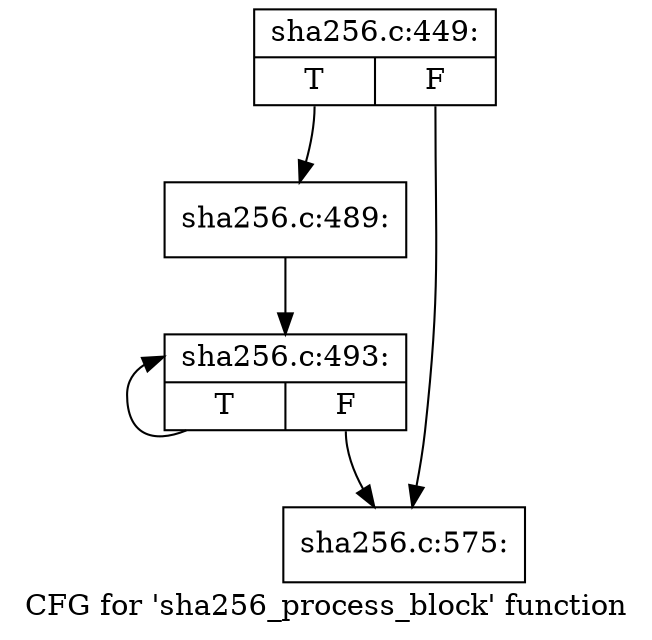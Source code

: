 digraph "CFG for 'sha256_process_block' function" {
	label="CFG for 'sha256_process_block' function";

	Node0xcf9a440 [shape=record,label="{sha256.c:449:|{<s0>T|<s1>F}}"];
	Node0xcf9a440:s0 -> Node0xd0b9ed0;
	Node0xcf9a440:s1 -> Node0xd072e40;
	Node0xd0b9ed0 [shape=record,label="{sha256.c:489:}"];
	Node0xd0b9ed0 -> Node0xd073100;
	Node0xd073100 [shape=record,label="{sha256.c:493:|{<s0>T|<s1>F}}"];
	Node0xd073100:s0 -> Node0xd073100;
	Node0xd073100:s1 -> Node0xd072e40;
	Node0xd072e40 [shape=record,label="{sha256.c:575:}"];
}
